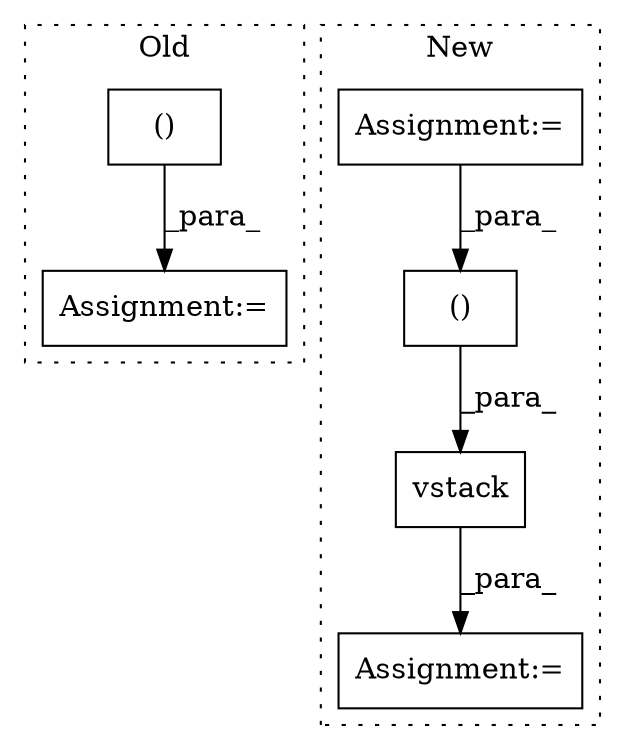 digraph G {
subgraph cluster0 {
1 [label="()" a="106" s="3033" l="40" shape="box"];
6 [label="Assignment:=" a="7" s="2998" l="1" shape="box"];
label = "Old";
style="dotted";
}
subgraph cluster1 {
2 [label="vstack" a="32" s="3155,3192" l="12,2" shape="box"];
3 [label="Assignment:=" a="7" s="3401" l="1" shape="box"];
4 [label="Assignment:=" a="7" s="3070" l="1" shape="box"];
5 [label="()" a="106" s="3167" l="25" shape="box"];
label = "New";
style="dotted";
}
1 -> 6 [label="_para_"];
2 -> 3 [label="_para_"];
4 -> 5 [label="_para_"];
5 -> 2 [label="_para_"];
}